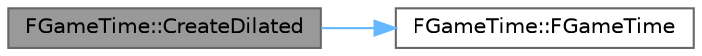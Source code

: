 digraph "FGameTime::CreateDilated"
{
 // INTERACTIVE_SVG=YES
 // LATEX_PDF_SIZE
  bgcolor="transparent";
  edge [fontname=Helvetica,fontsize=10,labelfontname=Helvetica,labelfontsize=10];
  node [fontname=Helvetica,fontsize=10,shape=box,height=0.2,width=0.4];
  rankdir="LR";
  Node1 [id="Node000001",label="FGameTime::CreateDilated",height=0.2,width=0.4,color="gray40", fillcolor="grey60", style="filled", fontcolor="black",tooltip=" "];
  Node1 -> Node2 [id="edge1_Node000001_Node000002",color="steelblue1",style="solid",tooltip=" "];
  Node2 [id="Node000002",label="FGameTime::FGameTime",height=0.2,width=0.4,color="grey40", fillcolor="white", style="filled",URL="$d8/d91/structFGameTime.html#a5d4d6c42ea957006b9cc5106da97d53e",tooltip=" "];
}
